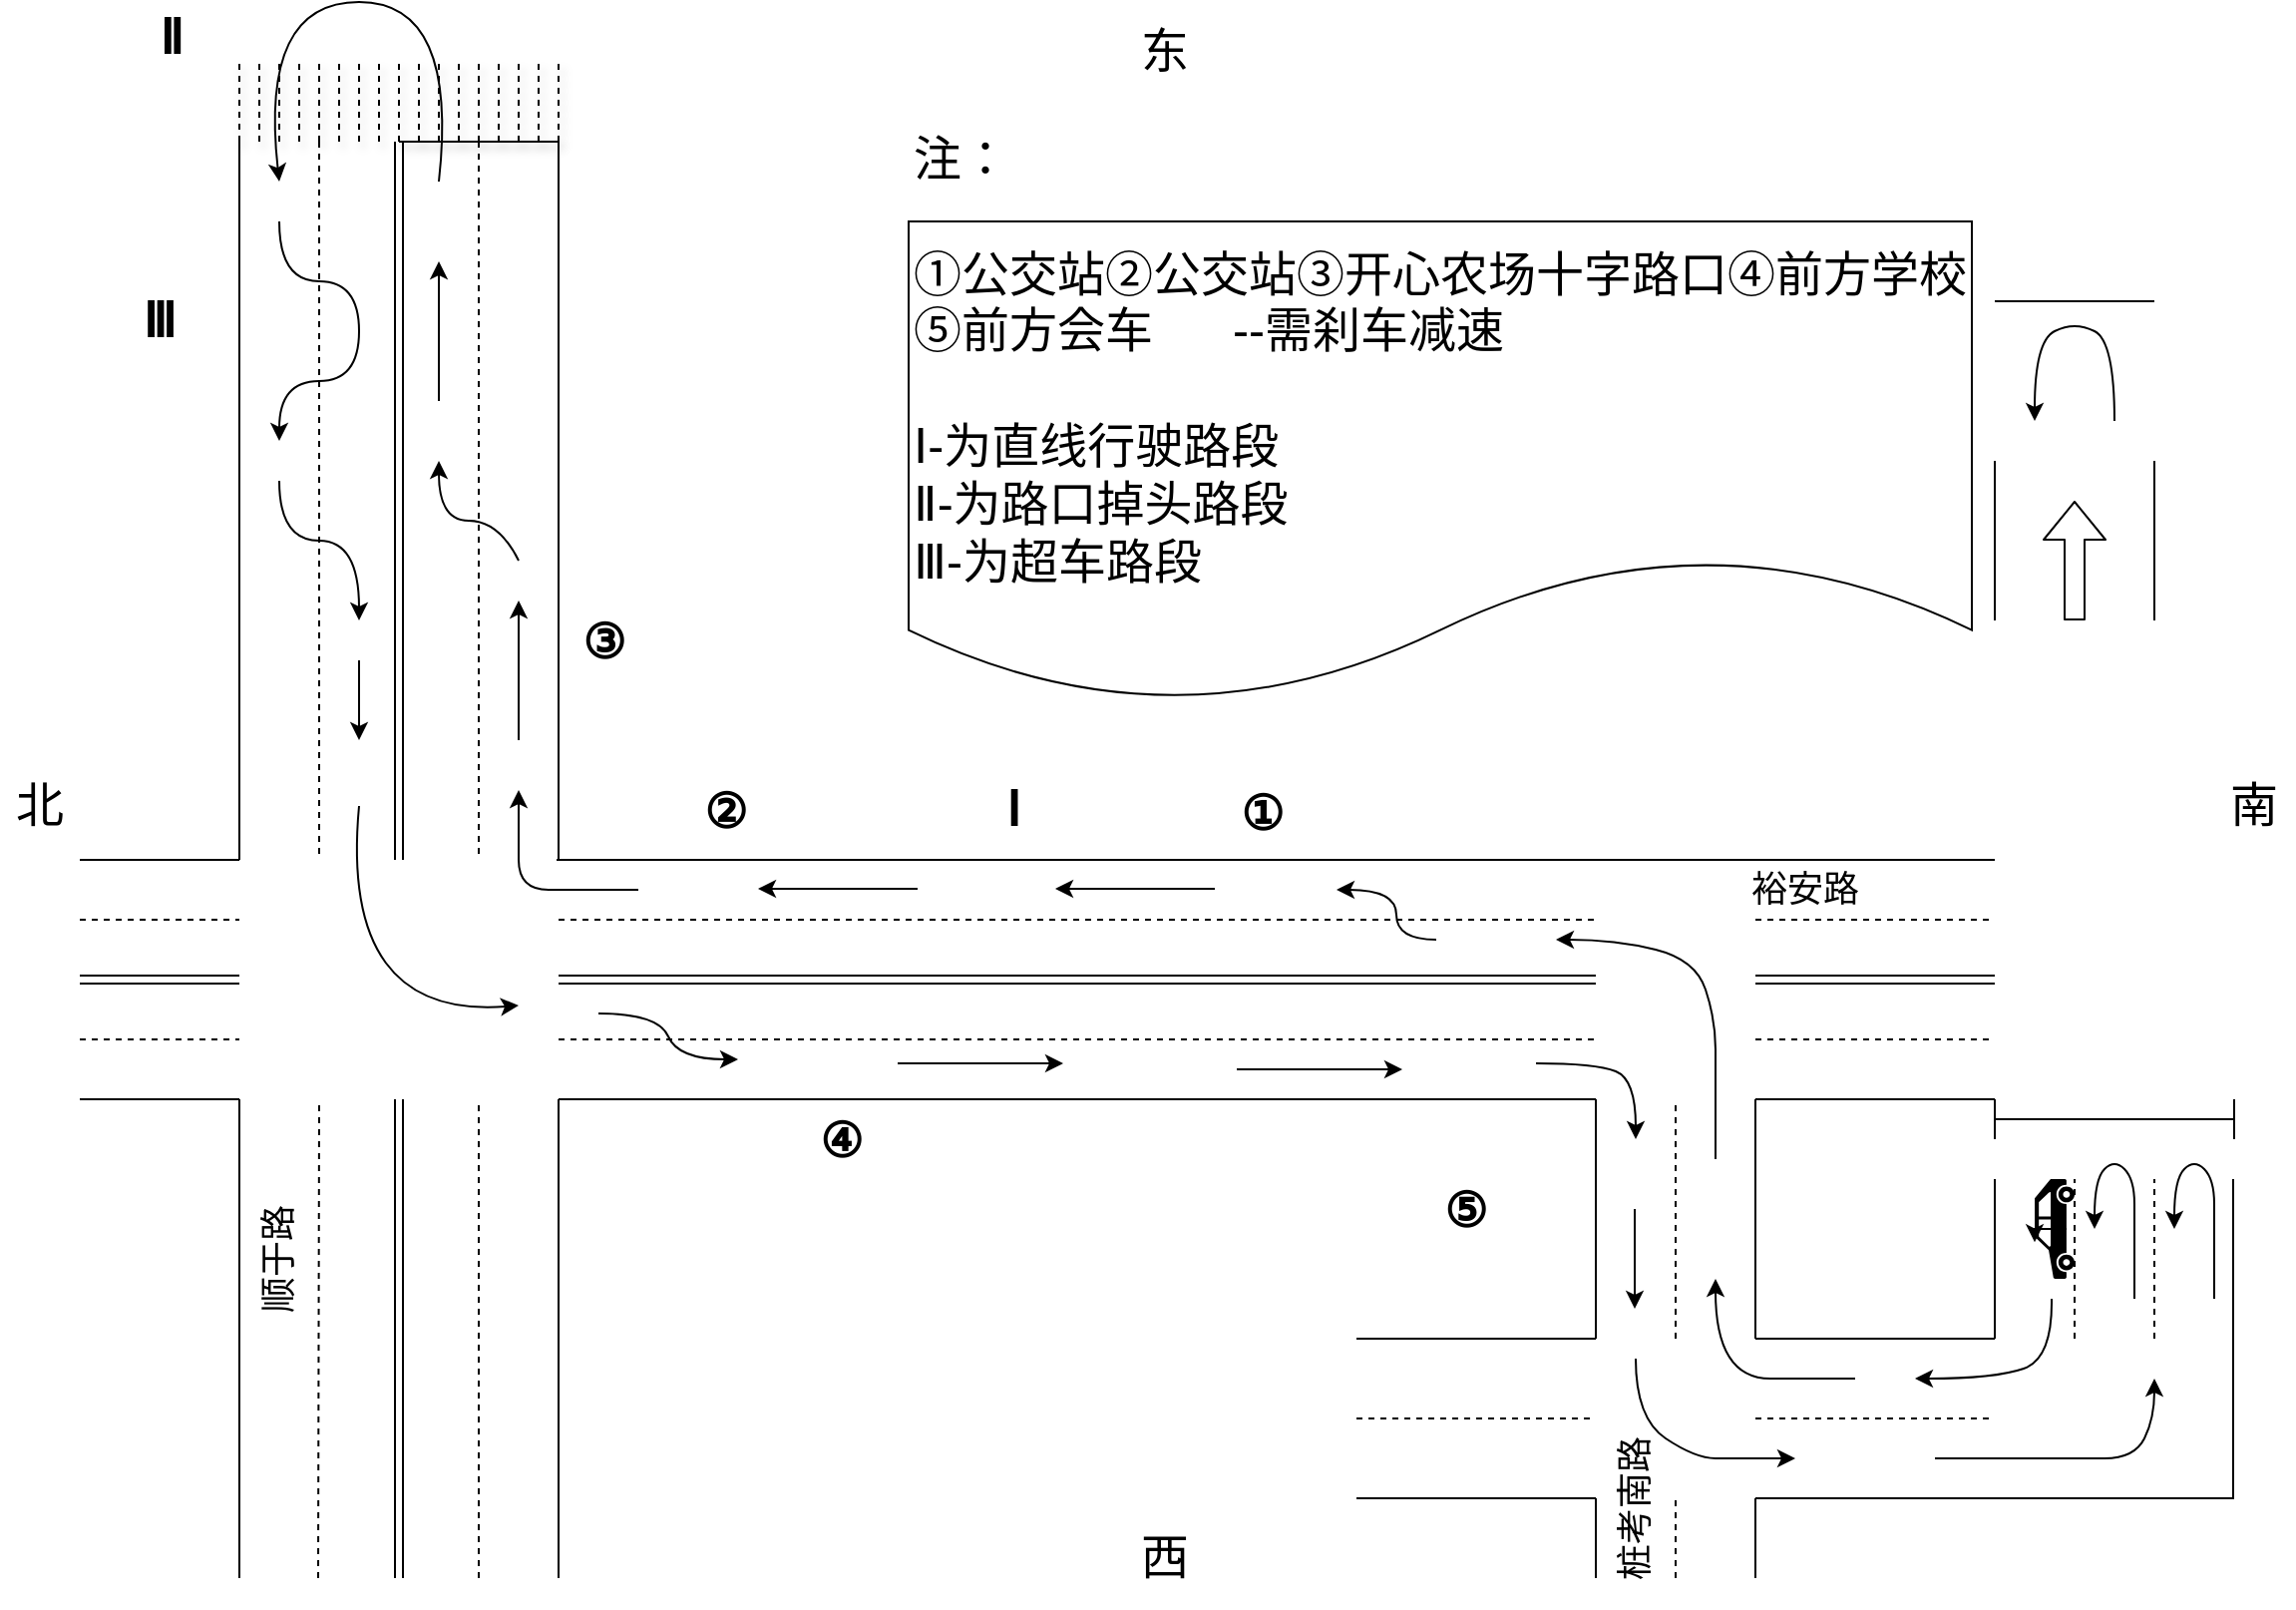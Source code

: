 <mxfile version="12.1.7" type="github" pages="1"><diagram id="IYLZlniJtd-Vu9db7Ckl" name="第 1 页"><mxGraphModel dx="2177" dy="772" grid="1" gridSize="10" guides="1" tooltips="1" connect="1" arrows="1" fold="1" page="1" pageScale="1" pageWidth="1169" pageHeight="827" background="#ffffff" math="0" shadow="0"><root><mxCell id="0"/><mxCell id="1" parent="0"/><mxCell id="DmAvjb0U4Xn78MsG3qsa-1" value="&lt;font style=&quot;font-size: 24px&quot;&gt;东&lt;/font&gt;" style="text;html=1;strokeColor=none;fillColor=none;align=center;verticalAlign=middle;whiteSpace=wrap;rounded=0;" vertex="1" parent="1"><mxGeometry x="559" y="20" width="50" height="30" as="geometry"/></mxCell><mxCell id="DmAvjb0U4Xn78MsG3qsa-2" value="&lt;font style=&quot;font-size: 24px&quot;&gt;南&lt;/font&gt;" style="text;html=1;strokeColor=none;fillColor=none;align=center;verticalAlign=middle;whiteSpace=wrap;rounded=0;" vertex="1" parent="1"><mxGeometry x="1110" y="403" width="40" height="20" as="geometry"/></mxCell><mxCell id="DmAvjb0U4Xn78MsG3qsa-3" value="&lt;font style=&quot;font-size: 24px&quot;&gt;北&lt;/font&gt;" style="text;html=1;strokeColor=none;fillColor=none;align=center;verticalAlign=middle;whiteSpace=wrap;rounded=0;" vertex="1" parent="1"><mxGeometry y="403" width="40" height="20" as="geometry"/></mxCell><mxCell id="DmAvjb0U4Xn78MsG3qsa-4" value="&lt;font style=&quot;font-size: 24px&quot;&gt;西&lt;/font&gt;" style="text;html=1;strokeColor=none;fillColor=none;align=center;verticalAlign=middle;whiteSpace=wrap;rounded=0;" vertex="1" parent="1"><mxGeometry x="564" y="780" width="40" height="20" as="geometry"/></mxCell><mxCell id="DmAvjb0U4Xn78MsG3qsa-7" value="" style="endArrow=none;html=1;shadow=0;" edge="1" parent="1"><mxGeometry width="50" height="50" relative="1" as="geometry"><mxPoint x="120" y="440" as="sourcePoint"/><mxPoint x="120" y="80" as="targetPoint"/></mxGeometry></mxCell><mxCell id="DmAvjb0U4Xn78MsG3qsa-8" value="" style="endArrow=none;html=1;" edge="1" parent="1"><mxGeometry width="50" height="50" relative="1" as="geometry"><mxPoint x="40" y="440" as="sourcePoint"/><mxPoint x="120" y="440" as="targetPoint"/><Array as="points"><mxPoint x="80" y="440"/></Array></mxGeometry></mxCell><mxCell id="DmAvjb0U4Xn78MsG3qsa-9" value="" style="endArrow=none;html=1;" edge="1" parent="1"><mxGeometry width="50" height="50" relative="1" as="geometry"><mxPoint x="40" y="560" as="sourcePoint"/><mxPoint x="120" y="560" as="targetPoint"/></mxGeometry></mxCell><mxCell id="DmAvjb0U4Xn78MsG3qsa-10" value="" style="endArrow=none;html=1;" edge="1" parent="1"><mxGeometry width="50" height="50" relative="1" as="geometry"><mxPoint x="120" y="800" as="sourcePoint"/><mxPoint x="120" y="560" as="targetPoint"/></mxGeometry></mxCell><mxCell id="DmAvjb0U4Xn78MsG3qsa-11" value="" style="endArrow=none;html=1;" edge="1" parent="1"><mxGeometry width="50" height="50" relative="1" as="geometry"><mxPoint x="280" y="440" as="sourcePoint"/><mxPoint x="280" y="80" as="targetPoint"/></mxGeometry></mxCell><mxCell id="DmAvjb0U4Xn78MsG3qsa-12" value="" style="endArrow=none;html=1;" edge="1" parent="1"><mxGeometry width="50" height="50" relative="1" as="geometry"><mxPoint x="280" y="800" as="sourcePoint"/><mxPoint x="280" y="560" as="targetPoint"/></mxGeometry></mxCell><mxCell id="DmAvjb0U4Xn78MsG3qsa-13" value="" style="endArrow=none;html=1;" edge="1" parent="1"><mxGeometry width="50" height="50" relative="1" as="geometry"><mxPoint x="800" y="560" as="sourcePoint"/><mxPoint x="280" y="560" as="targetPoint"/></mxGeometry></mxCell><mxCell id="DmAvjb0U4Xn78MsG3qsa-14" value="" style="endArrow=none;html=1;" edge="1" parent="1"><mxGeometry width="50" height="50" relative="1" as="geometry"><mxPoint x="800" y="800" as="sourcePoint"/><mxPoint x="800" y="760" as="targetPoint"/><Array as="points"/></mxGeometry></mxCell><mxCell id="DmAvjb0U4Xn78MsG3qsa-15" value="" style="endArrow=none;html=1;" edge="1" parent="1"><mxGeometry width="50" height="50" relative="1" as="geometry"><mxPoint x="1000" y="440" as="sourcePoint"/><mxPoint x="279" y="440" as="targetPoint"/></mxGeometry></mxCell><mxCell id="DmAvjb0U4Xn78MsG3qsa-17" value="" style="endArrow=none;html=1;" edge="1" parent="1"><mxGeometry width="50" height="50" relative="1" as="geometry"><mxPoint x="880" y="800" as="sourcePoint"/><mxPoint x="880" y="760" as="targetPoint"/></mxGeometry></mxCell><mxCell id="DmAvjb0U4Xn78MsG3qsa-18" value="" style="endArrow=none;html=1;" edge="1" parent="1"><mxGeometry width="50" height="50" relative="1" as="geometry"><mxPoint x="680" y="760" as="sourcePoint"/><mxPoint x="800" y="760" as="targetPoint"/></mxGeometry></mxCell><mxCell id="DmAvjb0U4Xn78MsG3qsa-19" value="" style="endArrow=none;html=1;" edge="1" parent="1"><mxGeometry width="50" height="50" relative="1" as="geometry"><mxPoint x="880" y="760" as="sourcePoint"/><mxPoint x="1120" y="760" as="targetPoint"/></mxGeometry></mxCell><mxCell id="DmAvjb0U4Xn78MsG3qsa-20" value="" style="endArrow=none;html=1;" edge="1" parent="1"><mxGeometry width="50" height="50" relative="1" as="geometry"><mxPoint x="880" y="680" as="sourcePoint"/><mxPoint x="880" y="560" as="targetPoint"/></mxGeometry></mxCell><mxCell id="DmAvjb0U4Xn78MsG3qsa-21" value="" style="endArrow=none;html=1;" edge="1" parent="1"><mxGeometry width="50" height="50" relative="1" as="geometry"><mxPoint x="880" y="680" as="sourcePoint"/><mxPoint x="1000" y="680" as="targetPoint"/></mxGeometry></mxCell><mxCell id="DmAvjb0U4Xn78MsG3qsa-22" value="" style="endArrow=none;html=1;" edge="1" parent="1"><mxGeometry width="50" height="50" relative="1" as="geometry"><mxPoint x="1000" y="680" as="sourcePoint"/><mxPoint x="1000" y="600" as="targetPoint"/></mxGeometry></mxCell><mxCell id="DmAvjb0U4Xn78MsG3qsa-23" value="" style="endArrow=none;html=1;" edge="1" parent="1"><mxGeometry width="50" height="50" relative="1" as="geometry"><mxPoint x="1119.5" y="760" as="sourcePoint"/><mxPoint x="1119.5" y="600" as="targetPoint"/></mxGeometry></mxCell><mxCell id="DmAvjb0U4Xn78MsG3qsa-24" value="" style="shape=link;html=1;" edge="1" parent="1"><mxGeometry width="50" height="50" relative="1" as="geometry"><mxPoint x="200" y="800" as="sourcePoint"/><mxPoint x="200" y="560" as="targetPoint"/></mxGeometry></mxCell><mxCell id="DmAvjb0U4Xn78MsG3qsa-25" value="" style="shape=link;html=1;" edge="1" parent="1"><mxGeometry width="50" height="50" relative="1" as="geometry"><mxPoint x="200" y="440" as="sourcePoint"/><mxPoint x="200" y="80" as="targetPoint"/></mxGeometry></mxCell><mxCell id="DmAvjb0U4Xn78MsG3qsa-26" value="" style="endArrow=none;dashed=1;html=1;" edge="1" parent="1"><mxGeometry width="50" height="50" relative="1" as="geometry"><mxPoint x="160" y="80" as="sourcePoint"/><mxPoint x="160" y="440" as="targetPoint"/></mxGeometry></mxCell><mxCell id="DmAvjb0U4Xn78MsG3qsa-27" value="" style="endArrow=none;dashed=1;html=1;" edge="1" parent="1"><mxGeometry width="50" height="50" relative="1" as="geometry"><mxPoint x="240" y="80" as="sourcePoint"/><mxPoint x="240" y="440" as="targetPoint"/></mxGeometry></mxCell><mxCell id="DmAvjb0U4Xn78MsG3qsa-28" value="" style="endArrow=none;html=1;" edge="1" parent="1"><mxGeometry width="50" height="50" relative="1" as="geometry"><mxPoint x="800" y="680" as="sourcePoint"/><mxPoint x="800" y="560" as="targetPoint"/></mxGeometry></mxCell><mxCell id="DmAvjb0U4Xn78MsG3qsa-29" value="" style="endArrow=none;html=1;" edge="1" parent="1"><mxGeometry width="50" height="50" relative="1" as="geometry"><mxPoint x="680" y="680" as="sourcePoint"/><mxPoint x="800" y="680" as="targetPoint"/></mxGeometry></mxCell><mxCell id="DmAvjb0U4Xn78MsG3qsa-31" value="" style="endArrow=none;dashed=1;html=1;shadow=1;" edge="1" parent="1"><mxGeometry width="50" height="50" relative="1" as="geometry"><mxPoint x="120" y="80" as="sourcePoint"/><mxPoint x="120" y="40" as="targetPoint"/></mxGeometry></mxCell><mxCell id="DmAvjb0U4Xn78MsG3qsa-32" value="" style="endArrow=none;dashed=1;html=1;shadow=1;" edge="1" parent="1"><mxGeometry width="50" height="50" relative="1" as="geometry"><mxPoint x="130" y="80" as="sourcePoint"/><mxPoint x="130" y="40" as="targetPoint"/></mxGeometry></mxCell><mxCell id="DmAvjb0U4Xn78MsG3qsa-33" value="" style="endArrow=none;dashed=1;html=1;shadow=1;" edge="1" parent="1"><mxGeometry width="50" height="50" relative="1" as="geometry"><mxPoint x="140" y="80" as="sourcePoint"/><mxPoint x="140" y="40" as="targetPoint"/></mxGeometry></mxCell><mxCell id="DmAvjb0U4Xn78MsG3qsa-34" value="" style="endArrow=none;dashed=1;html=1;shadow=1;" edge="1" parent="1"><mxGeometry width="50" height="50" relative="1" as="geometry"><mxPoint x="150" y="80" as="sourcePoint"/><mxPoint x="150" y="40" as="targetPoint"/></mxGeometry></mxCell><mxCell id="DmAvjb0U4Xn78MsG3qsa-35" value="" style="endArrow=none;dashed=1;html=1;shadow=1;" edge="1" parent="1"><mxGeometry width="50" height="50" relative="1" as="geometry"><mxPoint x="160" y="80" as="sourcePoint"/><mxPoint x="160" y="40" as="targetPoint"/></mxGeometry></mxCell><mxCell id="DmAvjb0U4Xn78MsG3qsa-36" value="" style="endArrow=none;dashed=1;html=1;shadow=1;" edge="1" parent="1"><mxGeometry width="50" height="50" relative="1" as="geometry"><mxPoint x="170" y="80" as="sourcePoint"/><mxPoint x="170" y="40" as="targetPoint"/></mxGeometry></mxCell><mxCell id="DmAvjb0U4Xn78MsG3qsa-37" value="" style="endArrow=none;dashed=1;html=1;shadow=1;" edge="1" parent="1"><mxGeometry width="50" height="50" relative="1" as="geometry"><mxPoint x="180" y="80" as="sourcePoint"/><mxPoint x="180" y="40" as="targetPoint"/></mxGeometry></mxCell><mxCell id="DmAvjb0U4Xn78MsG3qsa-38" value="" style="endArrow=none;dashed=1;html=1;shadow=1;" edge="1" parent="1"><mxGeometry width="50" height="50" relative="1" as="geometry"><mxPoint x="190" y="80" as="sourcePoint"/><mxPoint x="190" y="40" as="targetPoint"/></mxGeometry></mxCell><mxCell id="DmAvjb0U4Xn78MsG3qsa-39" value="" style="endArrow=none;dashed=1;html=1;shadow=1;" edge="1" parent="1"><mxGeometry width="50" height="50" relative="1" as="geometry"><mxPoint x="200" y="80" as="sourcePoint"/><mxPoint x="200" y="40" as="targetPoint"/></mxGeometry></mxCell><mxCell id="DmAvjb0U4Xn78MsG3qsa-40" value="" style="endArrow=none;dashed=1;html=1;shadow=1;" edge="1" parent="1"><mxGeometry width="50" height="50" relative="1" as="geometry"><mxPoint x="210" y="80" as="sourcePoint"/><mxPoint x="210" y="40" as="targetPoint"/></mxGeometry></mxCell><mxCell id="DmAvjb0U4Xn78MsG3qsa-41" value="" style="endArrow=none;dashed=1;html=1;shadow=1;" edge="1" parent="1"><mxGeometry width="50" height="50" relative="1" as="geometry"><mxPoint x="220" y="80" as="sourcePoint"/><mxPoint x="220" y="40" as="targetPoint"/></mxGeometry></mxCell><mxCell id="DmAvjb0U4Xn78MsG3qsa-42" value="" style="endArrow=none;dashed=1;html=1;shadow=1;" edge="1" parent="1"><mxGeometry width="50" height="50" relative="1" as="geometry"><mxPoint x="230" y="80" as="sourcePoint"/><mxPoint x="230" y="40" as="targetPoint"/></mxGeometry></mxCell><mxCell id="DmAvjb0U4Xn78MsG3qsa-43" value="" style="endArrow=none;dashed=1;html=1;shadow=1;" edge="1" parent="1"><mxGeometry width="50" height="50" relative="1" as="geometry"><mxPoint x="240" y="80" as="sourcePoint"/><mxPoint x="240" y="40" as="targetPoint"/></mxGeometry></mxCell><mxCell id="DmAvjb0U4Xn78MsG3qsa-44" value="" style="endArrow=none;dashed=1;html=1;shadow=1;" edge="1" parent="1"><mxGeometry width="50" height="50" relative="1" as="geometry"><mxPoint x="250" y="80" as="sourcePoint"/><mxPoint x="250" y="40" as="targetPoint"/></mxGeometry></mxCell><mxCell id="DmAvjb0U4Xn78MsG3qsa-45" value="" style="endArrow=none;dashed=1;html=1;shadow=1;" edge="1" parent="1"><mxGeometry width="50" height="50" relative="1" as="geometry"><mxPoint x="260" y="80" as="sourcePoint"/><mxPoint x="260" y="40" as="targetPoint"/></mxGeometry></mxCell><mxCell id="DmAvjb0U4Xn78MsG3qsa-46" value="" style="endArrow=none;dashed=1;html=1;shadow=1;" edge="1" parent="1"><mxGeometry width="50" height="50" relative="1" as="geometry"><mxPoint x="270" y="80" as="sourcePoint"/><mxPoint x="270" y="40" as="targetPoint"/></mxGeometry></mxCell><mxCell id="DmAvjb0U4Xn78MsG3qsa-47" value="" style="endArrow=none;dashed=1;html=1;shadow=1;" edge="1" parent="1"><mxGeometry width="50" height="50" relative="1" as="geometry"><mxPoint x="280" y="80" as="sourcePoint"/><mxPoint x="280" y="40" as="targetPoint"/></mxGeometry></mxCell><mxCell id="DmAvjb0U4Xn78MsG3qsa-48" value="" style="shape=link;html=1;" edge="1" parent="1"><mxGeometry width="50" height="50" relative="1" as="geometry"><mxPoint x="120" y="500" as="sourcePoint"/><mxPoint x="40" y="500" as="targetPoint"/></mxGeometry></mxCell><mxCell id="DmAvjb0U4Xn78MsG3qsa-49" value="" style="shape=link;html=1;" edge="1" parent="1"><mxGeometry width="50" height="50" relative="1" as="geometry"><mxPoint x="280" y="500" as="sourcePoint"/><mxPoint x="800" y="500" as="targetPoint"/></mxGeometry></mxCell><mxCell id="DmAvjb0U4Xn78MsG3qsa-50" value="" style="endArrow=none;dashed=1;html=1;shadow=0;" edge="1" parent="1"><mxGeometry width="50" height="50" relative="1" as="geometry"><mxPoint x="840" y="680" as="sourcePoint"/><mxPoint x="840" y="560" as="targetPoint"/></mxGeometry></mxCell><mxCell id="DmAvjb0U4Xn78MsG3qsa-51" value="" style="endArrow=none;dashed=1;html=1;shadow=0;" edge="1" parent="1"><mxGeometry width="50" height="50" relative="1" as="geometry"><mxPoint x="880" y="720" as="sourcePoint"/><mxPoint x="1000" y="720" as="targetPoint"/></mxGeometry></mxCell><mxCell id="DmAvjb0U4Xn78MsG3qsa-52" value="" style="shape=mxgraph.signs.transportation.car_3;html=1;fillColor=#000000;strokeColor=none;verticalLabelPosition=bottom;verticalAlign=top;align=center;direction=north;rotation=0;" vertex="1" parent="1"><mxGeometry x="1020" y="600" width="20" height="50" as="geometry"/></mxCell><mxCell id="DmAvjb0U4Xn78MsG3qsa-53" value="" style="endArrow=none;dashed=1;html=1;shadow=0;" edge="1" parent="1"><mxGeometry width="50" height="50" relative="1" as="geometry"><mxPoint x="1040" y="680" as="sourcePoint"/><mxPoint x="1040" y="600" as="targetPoint"/></mxGeometry></mxCell><mxCell id="DmAvjb0U4Xn78MsG3qsa-54" value="" style="endArrow=none;dashed=1;html=1;shadow=0;" edge="1" parent="1"><mxGeometry width="50" height="50" relative="1" as="geometry"><mxPoint x="1080" y="680" as="sourcePoint"/><mxPoint x="1080" y="600" as="targetPoint"/></mxGeometry></mxCell><mxCell id="DmAvjb0U4Xn78MsG3qsa-55" style="edgeStyle=orthogonalEdgeStyle;rounded=0;orthogonalLoop=1;jettySize=auto;html=1;exitX=0.5;exitY=0.8;exitDx=0;exitDy=0;exitPerimeter=0;entryX=0.367;entryY=0;entryDx=0;entryDy=0;entryPerimeter=0;shadow=0;" edge="1" parent="1" source="DmAvjb0U4Xn78MsG3qsa-52" target="DmAvjb0U4Xn78MsG3qsa-52"><mxGeometry relative="1" as="geometry"/></mxCell><mxCell id="DmAvjb0U4Xn78MsG3qsa-56" value="" style="shape=crossbar;whiteSpace=wrap;html=1;rounded=1;" vertex="1" parent="1"><mxGeometry x="1000" y="560" width="120" height="20" as="geometry"/></mxCell><mxCell id="DmAvjb0U4Xn78MsG3qsa-62" value="" style="curved=1;endArrow=classic;html=1;shadow=0;" edge="1" parent="1"><mxGeometry width="50" height="50" relative="1" as="geometry"><mxPoint x="1070" y="660" as="sourcePoint"/><mxPoint x="1050" y="625" as="targetPoint"/><Array as="points"><mxPoint x="1070" y="650"/><mxPoint x="1070" y="625"/><mxPoint x="1070" y="600"/><mxPoint x="1060" y="590"/><mxPoint x="1050" y="600"/></Array></mxGeometry></mxCell><mxCell id="DmAvjb0U4Xn78MsG3qsa-63" value="" style="curved=1;endArrow=classic;html=1;shadow=0;" edge="1" parent="1"><mxGeometry width="50" height="50" relative="1" as="geometry"><mxPoint x="1110" y="660" as="sourcePoint"/><mxPoint x="1090" y="625" as="targetPoint"/><Array as="points"><mxPoint x="1110" y="650"/><mxPoint x="1110" y="625"/><mxPoint x="1110" y="600"/><mxPoint x="1100" y="590"/><mxPoint x="1090" y="600"/></Array></mxGeometry></mxCell><mxCell id="DmAvjb0U4Xn78MsG3qsa-64" value="" style="endArrow=none;html=1;shadow=1;" edge="1" parent="1"><mxGeometry width="50" height="50" relative="1" as="geometry"><mxPoint x="200" y="80" as="sourcePoint"/><mxPoint x="280" y="80" as="targetPoint"/></mxGeometry></mxCell><mxCell id="DmAvjb0U4Xn78MsG3qsa-65" value="&lt;font style=&quot;font-size: 18px&quot;&gt;顺于路&lt;/font&gt;" style="text;html=1;strokeColor=none;fillColor=none;align=center;verticalAlign=middle;whiteSpace=wrap;rounded=0;rotation=-90;" vertex="1" parent="1"><mxGeometry x="100" y="630" width="80" height="20" as="geometry"/></mxCell><mxCell id="DmAvjb0U4Xn78MsG3qsa-66" value="&lt;font style=&quot;font-size: 18px&quot;&gt;裕安路&lt;/font&gt;" style="text;html=1;strokeColor=none;fillColor=none;align=center;verticalAlign=middle;whiteSpace=wrap;rounded=0;" vertex="1" parent="1"><mxGeometry x="850" y="440" width="110" height="30" as="geometry"/></mxCell><mxCell id="DmAvjb0U4Xn78MsG3qsa-67" value="" style="shape=link;html=1;shadow=0;" edge="1" parent="1"><mxGeometry width="50" height="50" relative="1" as="geometry"><mxPoint x="880" y="500" as="sourcePoint"/><mxPoint x="1000" y="500" as="targetPoint"/></mxGeometry></mxCell><mxCell id="DmAvjb0U4Xn78MsG3qsa-68" value="&lt;font style=&quot;font-size: 18px&quot;&gt;桩考南路&lt;/font&gt;" style="text;html=1;strokeColor=none;fillColor=none;align=center;verticalAlign=middle;whiteSpace=wrap;rounded=0;rotation=-90;" vertex="1" parent="1"><mxGeometry x="770" y="750" width="100" height="30" as="geometry"/></mxCell><mxCell id="DmAvjb0U4Xn78MsG3qsa-69" value="" style="endArrow=none;html=1;shadow=0;entryX=0;entryY=0;entryDx=0;entryDy=0;entryPerimeter=0;" edge="1" parent="1" target="DmAvjb0U4Xn78MsG3qsa-56"><mxGeometry width="50" height="50" relative="1" as="geometry"><mxPoint x="880" y="560" as="sourcePoint"/><mxPoint x="990" y="560" as="targetPoint"/></mxGeometry></mxCell><mxCell id="DmAvjb0U4Xn78MsG3qsa-70" value="" style="endArrow=none;dashed=1;html=1;shadow=0;" edge="1" parent="1"><mxGeometry width="50" height="50" relative="1" as="geometry"><mxPoint x="40" y="470" as="sourcePoint"/><mxPoint x="120" y="470" as="targetPoint"/></mxGeometry></mxCell><mxCell id="DmAvjb0U4Xn78MsG3qsa-71" value="" style="endArrow=none;dashed=1;html=1;shadow=0;" edge="1" parent="1"><mxGeometry width="50" height="50" relative="1" as="geometry"><mxPoint x="40" y="530" as="sourcePoint"/><mxPoint x="120" y="530" as="targetPoint"/></mxGeometry></mxCell><mxCell id="DmAvjb0U4Xn78MsG3qsa-73" value="" style="endArrow=none;dashed=1;html=1;shadow=0;" edge="1" parent="1"><mxGeometry width="50" height="50" relative="1" as="geometry"><mxPoint x="280" y="470" as="sourcePoint"/><mxPoint x="800" y="470" as="targetPoint"/></mxGeometry></mxCell><mxCell id="DmAvjb0U4Xn78MsG3qsa-74" value="" style="endArrow=none;dashed=1;html=1;shadow=0;" edge="1" parent="1"><mxGeometry width="50" height="50" relative="1" as="geometry"><mxPoint x="280" y="530" as="sourcePoint"/><mxPoint x="800" y="530" as="targetPoint"/></mxGeometry></mxCell><mxCell id="DmAvjb0U4Xn78MsG3qsa-75" value="" style="endArrow=none;dashed=1;html=1;shadow=0;" edge="1" parent="1"><mxGeometry width="50" height="50" relative="1" as="geometry"><mxPoint x="159.5" y="800" as="sourcePoint"/><mxPoint x="160" y="560" as="targetPoint"/></mxGeometry></mxCell><mxCell id="DmAvjb0U4Xn78MsG3qsa-76" value="" style="endArrow=none;dashed=1;html=1;shadow=0;" edge="1" parent="1"><mxGeometry width="50" height="50" relative="1" as="geometry"><mxPoint x="240" y="800" as="sourcePoint"/><mxPoint x="240" y="560" as="targetPoint"/></mxGeometry></mxCell><mxCell id="DmAvjb0U4Xn78MsG3qsa-77" value="" style="endArrow=none;dashed=1;html=1;shadow=0;" edge="1" parent="1"><mxGeometry width="50" height="50" relative="1" as="geometry"><mxPoint x="880" y="530" as="sourcePoint"/><mxPoint x="1000" y="530" as="targetPoint"/></mxGeometry></mxCell><mxCell id="DmAvjb0U4Xn78MsG3qsa-78" value="" style="endArrow=none;dashed=1;html=1;shadow=0;" edge="1" parent="1"><mxGeometry width="50" height="50" relative="1" as="geometry"><mxPoint x="880" y="470" as="sourcePoint"/><mxPoint x="1000" y="470" as="targetPoint"/></mxGeometry></mxCell><mxCell id="DmAvjb0U4Xn78MsG3qsa-80" value="" style="endArrow=none;dashed=1;html=1;shadow=0;" edge="1" parent="1"><mxGeometry width="50" height="50" relative="1" as="geometry"><mxPoint x="680" y="720" as="sourcePoint"/><mxPoint x="800" y="720" as="targetPoint"/></mxGeometry></mxCell><mxCell id="DmAvjb0U4Xn78MsG3qsa-81" value="" style="endArrow=none;dashed=1;html=1;shadow=0;" edge="1" parent="1"><mxGeometry width="50" height="50" relative="1" as="geometry"><mxPoint x="840" y="800" as="sourcePoint"/><mxPoint x="840" y="760" as="targetPoint"/></mxGeometry></mxCell><mxCell id="DmAvjb0U4Xn78MsG3qsa-82" value="" style="curved=1;endArrow=classic;html=1;shadow=0;" edge="1" parent="1"><mxGeometry width="50" height="50" relative="1" as="geometry"><mxPoint x="1028.5" y="660" as="sourcePoint"/><mxPoint x="960" y="700" as="targetPoint"/><Array as="points"><mxPoint x="1029" y="690"/><mxPoint x="1000" y="700"/></Array></mxGeometry></mxCell><mxCell id="DmAvjb0U4Xn78MsG3qsa-83" value="" style="curved=1;endArrow=classic;html=1;shadow=0;" edge="1" parent="1"><mxGeometry width="50" height="50" relative="1" as="geometry"><mxPoint x="930" y="700" as="sourcePoint"/><mxPoint x="860" y="650" as="targetPoint"/><Array as="points"><mxPoint x="915" y="700"/><mxPoint x="860" y="700"/></Array></mxGeometry></mxCell><mxCell id="DmAvjb0U4Xn78MsG3qsa-84" value="" style="curved=1;endArrow=classic;html=1;shadow=0;" edge="1" parent="1"><mxGeometry width="50" height="50" relative="1" as="geometry"><mxPoint x="860" y="590" as="sourcePoint"/><mxPoint x="780" y="480" as="targetPoint"/><Array as="points"><mxPoint x="860" y="550"/><mxPoint x="860" y="520"/><mxPoint x="850" y="490"/><mxPoint x="810" y="480"/></Array></mxGeometry></mxCell><mxCell id="DmAvjb0U4Xn78MsG3qsa-85" value="" style="curved=1;endArrow=classic;html=1;shadow=0;" edge="1" parent="1"><mxGeometry width="50" height="50" relative="1" as="geometry"><mxPoint x="720" y="480" as="sourcePoint"/><mxPoint x="670" y="455" as="targetPoint"/><Array as="points"><mxPoint x="700" y="480"/><mxPoint x="700" y="455"/></Array></mxGeometry></mxCell><mxCell id="DmAvjb0U4Xn78MsG3qsa-87" value="" style="endArrow=classic;html=1;shadow=0;" edge="1" parent="1"><mxGeometry width="50" height="50" relative="1" as="geometry"><mxPoint x="609" y="454.5" as="sourcePoint"/><mxPoint x="529" y="454.5" as="targetPoint"/></mxGeometry></mxCell><mxCell id="DmAvjb0U4Xn78MsG3qsa-88" value="" style="endArrow=classic;html=1;shadow=0;" edge="1" parent="1"><mxGeometry width="50" height="50" relative="1" as="geometry"><mxPoint x="460" y="454.5" as="sourcePoint"/><mxPoint x="380" y="454.5" as="targetPoint"/></mxGeometry></mxCell><mxCell id="DmAvjb0U4Xn78MsG3qsa-89" value="" style="curved=1;endArrow=classic;html=1;shadow=0;" edge="1" parent="1"><mxGeometry width="50" height="50" relative="1" as="geometry"><mxPoint x="320" y="455" as="sourcePoint"/><mxPoint x="260" y="405" as="targetPoint"/><Array as="points"><mxPoint x="290" y="455"/><mxPoint x="260" y="455"/><mxPoint x="260" y="425"/></Array></mxGeometry></mxCell><mxCell id="DmAvjb0U4Xn78MsG3qsa-91" value="" style="endArrow=classic;html=1;shadow=0;" edge="1" parent="1"><mxGeometry width="50" height="50" relative="1" as="geometry"><mxPoint x="260" y="380" as="sourcePoint"/><mxPoint x="260" y="310" as="targetPoint"/></mxGeometry></mxCell><mxCell id="DmAvjb0U4Xn78MsG3qsa-92" value="" style="curved=1;endArrow=classic;html=1;shadow=0;" edge="1" parent="1"><mxGeometry width="50" height="50" relative="1" as="geometry"><mxPoint x="260" y="290" as="sourcePoint"/><mxPoint x="220" y="240" as="targetPoint"/><Array as="points"><mxPoint x="250" y="270"/><mxPoint x="220" y="270"/></Array></mxGeometry></mxCell><mxCell id="DmAvjb0U4Xn78MsG3qsa-93" value="" style="endArrow=classic;html=1;shadow=0;" edge="1" parent="1"><mxGeometry width="50" height="50" relative="1" as="geometry"><mxPoint x="220" y="210" as="sourcePoint"/><mxPoint x="220" y="140" as="targetPoint"/></mxGeometry></mxCell><mxCell id="DmAvjb0U4Xn78MsG3qsa-94" value="" style="curved=1;endArrow=classic;html=1;shadow=0;" edge="1" parent="1"><mxGeometry width="50" height="50" relative="1" as="geometry"><mxPoint x="220" y="100" as="sourcePoint"/><mxPoint x="140" y="100" as="targetPoint"/><Array as="points"><mxPoint x="230" y="10"/><mxPoint x="130" y="10"/></Array></mxGeometry></mxCell><mxCell id="DmAvjb0U4Xn78MsG3qsa-97" value="" style="curved=1;endArrow=classic;html=1;shadow=0;" edge="1" parent="1"><mxGeometry width="50" height="50" relative="1" as="geometry"><mxPoint x="140" y="120" as="sourcePoint"/><mxPoint x="140" y="230" as="targetPoint"/><Array as="points"><mxPoint x="140" y="150"/><mxPoint x="180" y="150"/><mxPoint x="180" y="200"/><mxPoint x="140" y="200"/></Array></mxGeometry></mxCell><mxCell id="DmAvjb0U4Xn78MsG3qsa-99" value="" style="curved=1;endArrow=classic;html=1;shadow=0;" edge="1" parent="1"><mxGeometry width="50" height="50" relative="1" as="geometry"><mxPoint x="140" y="250" as="sourcePoint"/><mxPoint x="180" y="320" as="targetPoint"/><Array as="points"><mxPoint x="140" y="280"/><mxPoint x="180" y="280"/></Array></mxGeometry></mxCell><mxCell id="DmAvjb0U4Xn78MsG3qsa-100" value="" style="curved=1;endArrow=classic;html=1;shadow=0;" edge="1" parent="1"><mxGeometry width="50" height="50" relative="1" as="geometry"><mxPoint x="180" y="413" as="sourcePoint"/><mxPoint x="260" y="513" as="targetPoint"/><Array as="points"><mxPoint x="170" y="520"/></Array></mxGeometry></mxCell><mxCell id="DmAvjb0U4Xn78MsG3qsa-101" value="" style="endArrow=classic;html=1;shadow=0;" edge="1" parent="1"><mxGeometry width="50" height="50" relative="1" as="geometry"><mxPoint x="180" y="340" as="sourcePoint"/><mxPoint x="180" y="380" as="targetPoint"/></mxGeometry></mxCell><mxCell id="DmAvjb0U4Xn78MsG3qsa-103" value="" style="curved=1;endArrow=classic;html=1;shadow=0;" edge="1" parent="1"><mxGeometry width="50" height="50" relative="1" as="geometry"><mxPoint x="300" y="517" as="sourcePoint"/><mxPoint x="370" y="540" as="targetPoint"/><Array as="points"><mxPoint x="330" y="517"/><mxPoint x="340" y="540"/></Array></mxGeometry></mxCell><mxCell id="DmAvjb0U4Xn78MsG3qsa-105" value="" style="endArrow=classic;html=1;shadow=0;" edge="1" parent="1"><mxGeometry width="50" height="50" relative="1" as="geometry"><mxPoint x="450" y="542" as="sourcePoint"/><mxPoint x="533" y="542" as="targetPoint"/></mxGeometry></mxCell><mxCell id="DmAvjb0U4Xn78MsG3qsa-106" value="" style="endArrow=classic;html=1;shadow=0;" edge="1" parent="1"><mxGeometry width="50" height="50" relative="1" as="geometry"><mxPoint x="620" y="545" as="sourcePoint"/><mxPoint x="703" y="545" as="targetPoint"/></mxGeometry></mxCell><mxCell id="DmAvjb0U4Xn78MsG3qsa-107" value="" style="curved=1;endArrow=classic;html=1;shadow=0;" edge="1" parent="1"><mxGeometry width="50" height="50" relative="1" as="geometry"><mxPoint x="770" y="542" as="sourcePoint"/><mxPoint x="820" y="580" as="targetPoint"/><Array as="points"><mxPoint x="800" y="542"/><mxPoint x="820" y="550"/></Array></mxGeometry></mxCell><mxCell id="DmAvjb0U4Xn78MsG3qsa-109" value="" style="endArrow=classic;html=1;shadow=0;" edge="1" parent="1"><mxGeometry width="50" height="50" relative="1" as="geometry"><mxPoint x="819.5" y="615" as="sourcePoint"/><mxPoint x="819.5" y="665" as="targetPoint"/></mxGeometry></mxCell><mxCell id="DmAvjb0U4Xn78MsG3qsa-110" value="" style="curved=1;endArrow=classic;html=1;shadow=0;" edge="1" parent="1"><mxGeometry width="50" height="50" relative="1" as="geometry"><mxPoint x="820" y="690" as="sourcePoint"/><mxPoint x="900" y="740" as="targetPoint"/><Array as="points"><mxPoint x="820" y="720"/><mxPoint x="850" y="740"/><mxPoint x="870" y="740"/></Array></mxGeometry></mxCell><mxCell id="DmAvjb0U4Xn78MsG3qsa-111" value="" style="curved=1;endArrow=classic;html=1;shadow=0;" edge="1" parent="1"><mxGeometry width="50" height="50" relative="1" as="geometry"><mxPoint x="970" y="740" as="sourcePoint"/><mxPoint x="1080" y="700" as="targetPoint"/><Array as="points"><mxPoint x="1040" y="740"/><mxPoint x="1070" y="740"/><mxPoint x="1080" y="720"/></Array></mxGeometry></mxCell><mxCell id="DmAvjb0U4Xn78MsG3qsa-112" value="" style="endArrow=none;html=1;shadow=0;" edge="1" parent="1"><mxGeometry width="50" height="50" relative="1" as="geometry"><mxPoint x="1000" y="160" as="sourcePoint"/><mxPoint x="1080" y="160" as="targetPoint"/></mxGeometry></mxCell><mxCell id="DmAvjb0U4Xn78MsG3qsa-115" value="" style="endArrow=none;html=1;shadow=0;" edge="1" parent="1"><mxGeometry width="50" height="50" relative="1" as="geometry"><mxPoint x="1000" y="320" as="sourcePoint"/><mxPoint x="1000" y="240" as="targetPoint"/></mxGeometry></mxCell><mxCell id="DmAvjb0U4Xn78MsG3qsa-116" value="" style="endArrow=none;html=1;shadow=0;" edge="1" parent="1"><mxGeometry width="50" height="50" relative="1" as="geometry"><mxPoint x="1080" y="320" as="sourcePoint"/><mxPoint x="1080" y="240" as="targetPoint"/></mxGeometry></mxCell><mxCell id="DmAvjb0U4Xn78MsG3qsa-117" value="" style="shape=flexArrow;endArrow=classic;html=1;shadow=0;" edge="1" parent="1"><mxGeometry width="50" height="50" relative="1" as="geometry"><mxPoint x="1040" y="320" as="sourcePoint"/><mxPoint x="1040" y="260" as="targetPoint"/></mxGeometry></mxCell><mxCell id="DmAvjb0U4Xn78MsG3qsa-118" value="" style="curved=1;endArrow=classic;html=1;shadow=0;" edge="1" parent="1"><mxGeometry width="50" height="50" relative="1" as="geometry"><mxPoint x="1060" y="220" as="sourcePoint"/><mxPoint x="1020" y="220" as="targetPoint"/><Array as="points"><mxPoint x="1060" y="180"/><mxPoint x="1040" y="170"/><mxPoint x="1020" y="180"/></Array></mxGeometry></mxCell><mxCell id="DmAvjb0U4Xn78MsG3qsa-119" value="" style="shape=image;html=1;verticalAlign=top;verticalLabelPosition=bottom;labelBackgroundColor=#ffffff;imageAspect=0;aspect=fixed;image=https://cdn2.iconfinder.com/data/icons/pittogrammi/142/16-128.png" vertex="1" parent="1"><mxGeometry x="650" y="403" width="27" height="27" as="geometry"/></mxCell><mxCell id="DmAvjb0U4Xn78MsG3qsa-124" value="" style="shape=image;html=1;verticalAlign=top;verticalLabelPosition=bottom;labelBackgroundColor=#ffffff;imageAspect=0;aspect=fixed;image=https://cdn2.iconfinder.com/data/icons/pittogrammi/142/16-128.png" vertex="1" parent="1"><mxGeometry x="380" y="403" width="27" height="27" as="geometry"/></mxCell><mxCell id="DmAvjb0U4Xn78MsG3qsa-134" value="&lt;font style=&quot;font-size: 24px&quot;&gt;&lt;b&gt;①&lt;/b&gt;&lt;/font&gt;" style="text;html=1;" vertex="1" parent="1"><mxGeometry x="620" y="395.5" width="40" height="30" as="geometry"/></mxCell><mxCell id="DmAvjb0U4Xn78MsG3qsa-141" value="&lt;b style=&quot;font-size: 24px&quot;&gt;②&lt;/b&gt;" style="text;html=1;resizable=0;points=[];autosize=1;align=left;verticalAlign=top;spacingTop=-4;" vertex="1" parent="1"><mxGeometry x="351" y="398.5" width="40" height="20" as="geometry"/></mxCell><mxCell id="DmAvjb0U4Xn78MsG3qsa-154" value="&lt;font style=&quot;font-size: 24px&quot;&gt;&lt;b&gt;③&lt;/b&gt;&lt;/font&gt;" style="text;html=1;" vertex="1" parent="1"><mxGeometry x="290" y="310" width="40" height="30" as="geometry"/></mxCell><mxCell id="DmAvjb0U4Xn78MsG3qsa-155" value="" style="shape=image;html=1;verticalAlign=top;verticalLabelPosition=bottom;labelBackgroundColor=#ffffff;imageAspect=0;aspect=fixed;image=https://cdn2.iconfinder.com/data/icons/flat-ui-icons-24-px/24/cross-24-128.png;rotation=45;" vertex="1" parent="1"><mxGeometry x="327" y="317" width="32" height="32" as="geometry"/></mxCell><mxCell id="DmAvjb0U4Xn78MsG3qsa-156" value="&lt;font style=&quot;font-size: 24px&quot;&gt;&lt;b&gt;④&lt;/b&gt;&lt;/font&gt;" style="text;html=1;" vertex="1" parent="1"><mxGeometry x="409" y="560" width="40" height="30" as="geometry"/></mxCell><mxCell id="DmAvjb0U4Xn78MsG3qsa-157" value="" style="shape=image;html=1;verticalAlign=top;verticalLabelPosition=bottom;labelBackgroundColor=#ffffff;imageAspect=0;aspect=fixed;image=https://cdn4.iconfinder.com/data/icons/education-free/512/education-school-learn-study-06-128.png" vertex="1" parent="1"><mxGeometry x="440" y="564" width="34" height="34" as="geometry"/></mxCell><mxCell id="DmAvjb0U4Xn78MsG3qsa-160" value="" style="shape=image;html=1;verticalAlign=top;verticalLabelPosition=bottom;labelBackgroundColor=#ffffff;imageAspect=0;aspect=fixed;image=https://cdn0.iconfinder.com/data/icons/iconsweets2/40/directions_sign.png" vertex="1" parent="1"><mxGeometry x="750" y="600" width="40" height="40" as="geometry"/></mxCell><mxCell id="DmAvjb0U4Xn78MsG3qsa-161" value="&lt;font style=&quot;font-size: 24px&quot;&gt;&lt;b&gt;⑤&lt;/b&gt;&lt;/font&gt;" style="text;html=1;" vertex="1" parent="1"><mxGeometry x="722" y="595" width="40" height="30" as="geometry"/></mxCell><mxCell id="DmAvjb0U4Xn78MsG3qsa-162" value="&lt;font style=&quot;font-size: 24px&quot;&gt;注：&lt;br&gt;&lt;br&gt;①公交站②公交站③开心农场十字路口④前方学校&lt;br&gt;⑤前方会车&amp;nbsp; &amp;nbsp; &amp;nbsp; --需刹车减速&lt;br&gt;&lt;br&gt;Ⅰ-为直线行驶路段&lt;br&gt;Ⅱ-为路口掉头路段&lt;br&gt;Ⅲ-为超车路段&lt;br&gt;&lt;br&gt;&lt;/font&gt;" style="shape=document;whiteSpace=wrap;html=1;boundedLbl=1;align=left;" vertex="1" parent="1"><mxGeometry x="455.5" y="120" width="533" height="241" as="geometry"/></mxCell><mxCell id="DmAvjb0U4Xn78MsG3qsa-164" value="&lt;font style=&quot;font-size: 24px&quot;&gt;&lt;b&gt;Ⅰ&lt;/b&gt;&lt;/font&gt;" style="text;html=1;strokeColor=none;fillColor=none;align=center;verticalAlign=middle;whiteSpace=wrap;rounded=0;" vertex="1" parent="1"><mxGeometry x="488" y="405" width="40" height="20" as="geometry"/></mxCell><mxCell id="DmAvjb0U4Xn78MsG3qsa-166" value="&lt;font style=&quot;font-size: 24px&quot;&gt;&lt;b&gt;Ⅱ&lt;/b&gt;&lt;/font&gt;" style="text;html=1;strokeColor=none;fillColor=none;align=center;verticalAlign=middle;whiteSpace=wrap;rounded=0;" vertex="1" parent="1"><mxGeometry x="66" y="18" width="40" height="20" as="geometry"/></mxCell><mxCell id="DmAvjb0U4Xn78MsG3qsa-167" value="&lt;font style=&quot;font-size: 24px&quot;&gt;&lt;b&gt;Ⅲ&lt;/b&gt;&lt;/font&gt;" style="text;html=1;strokeColor=none;fillColor=none;align=center;verticalAlign=middle;whiteSpace=wrap;rounded=0;" vertex="1" parent="1"><mxGeometry x="60" y="160" width="40" height="20" as="geometry"/></mxCell></root></mxGraphModel></diagram></mxfile>